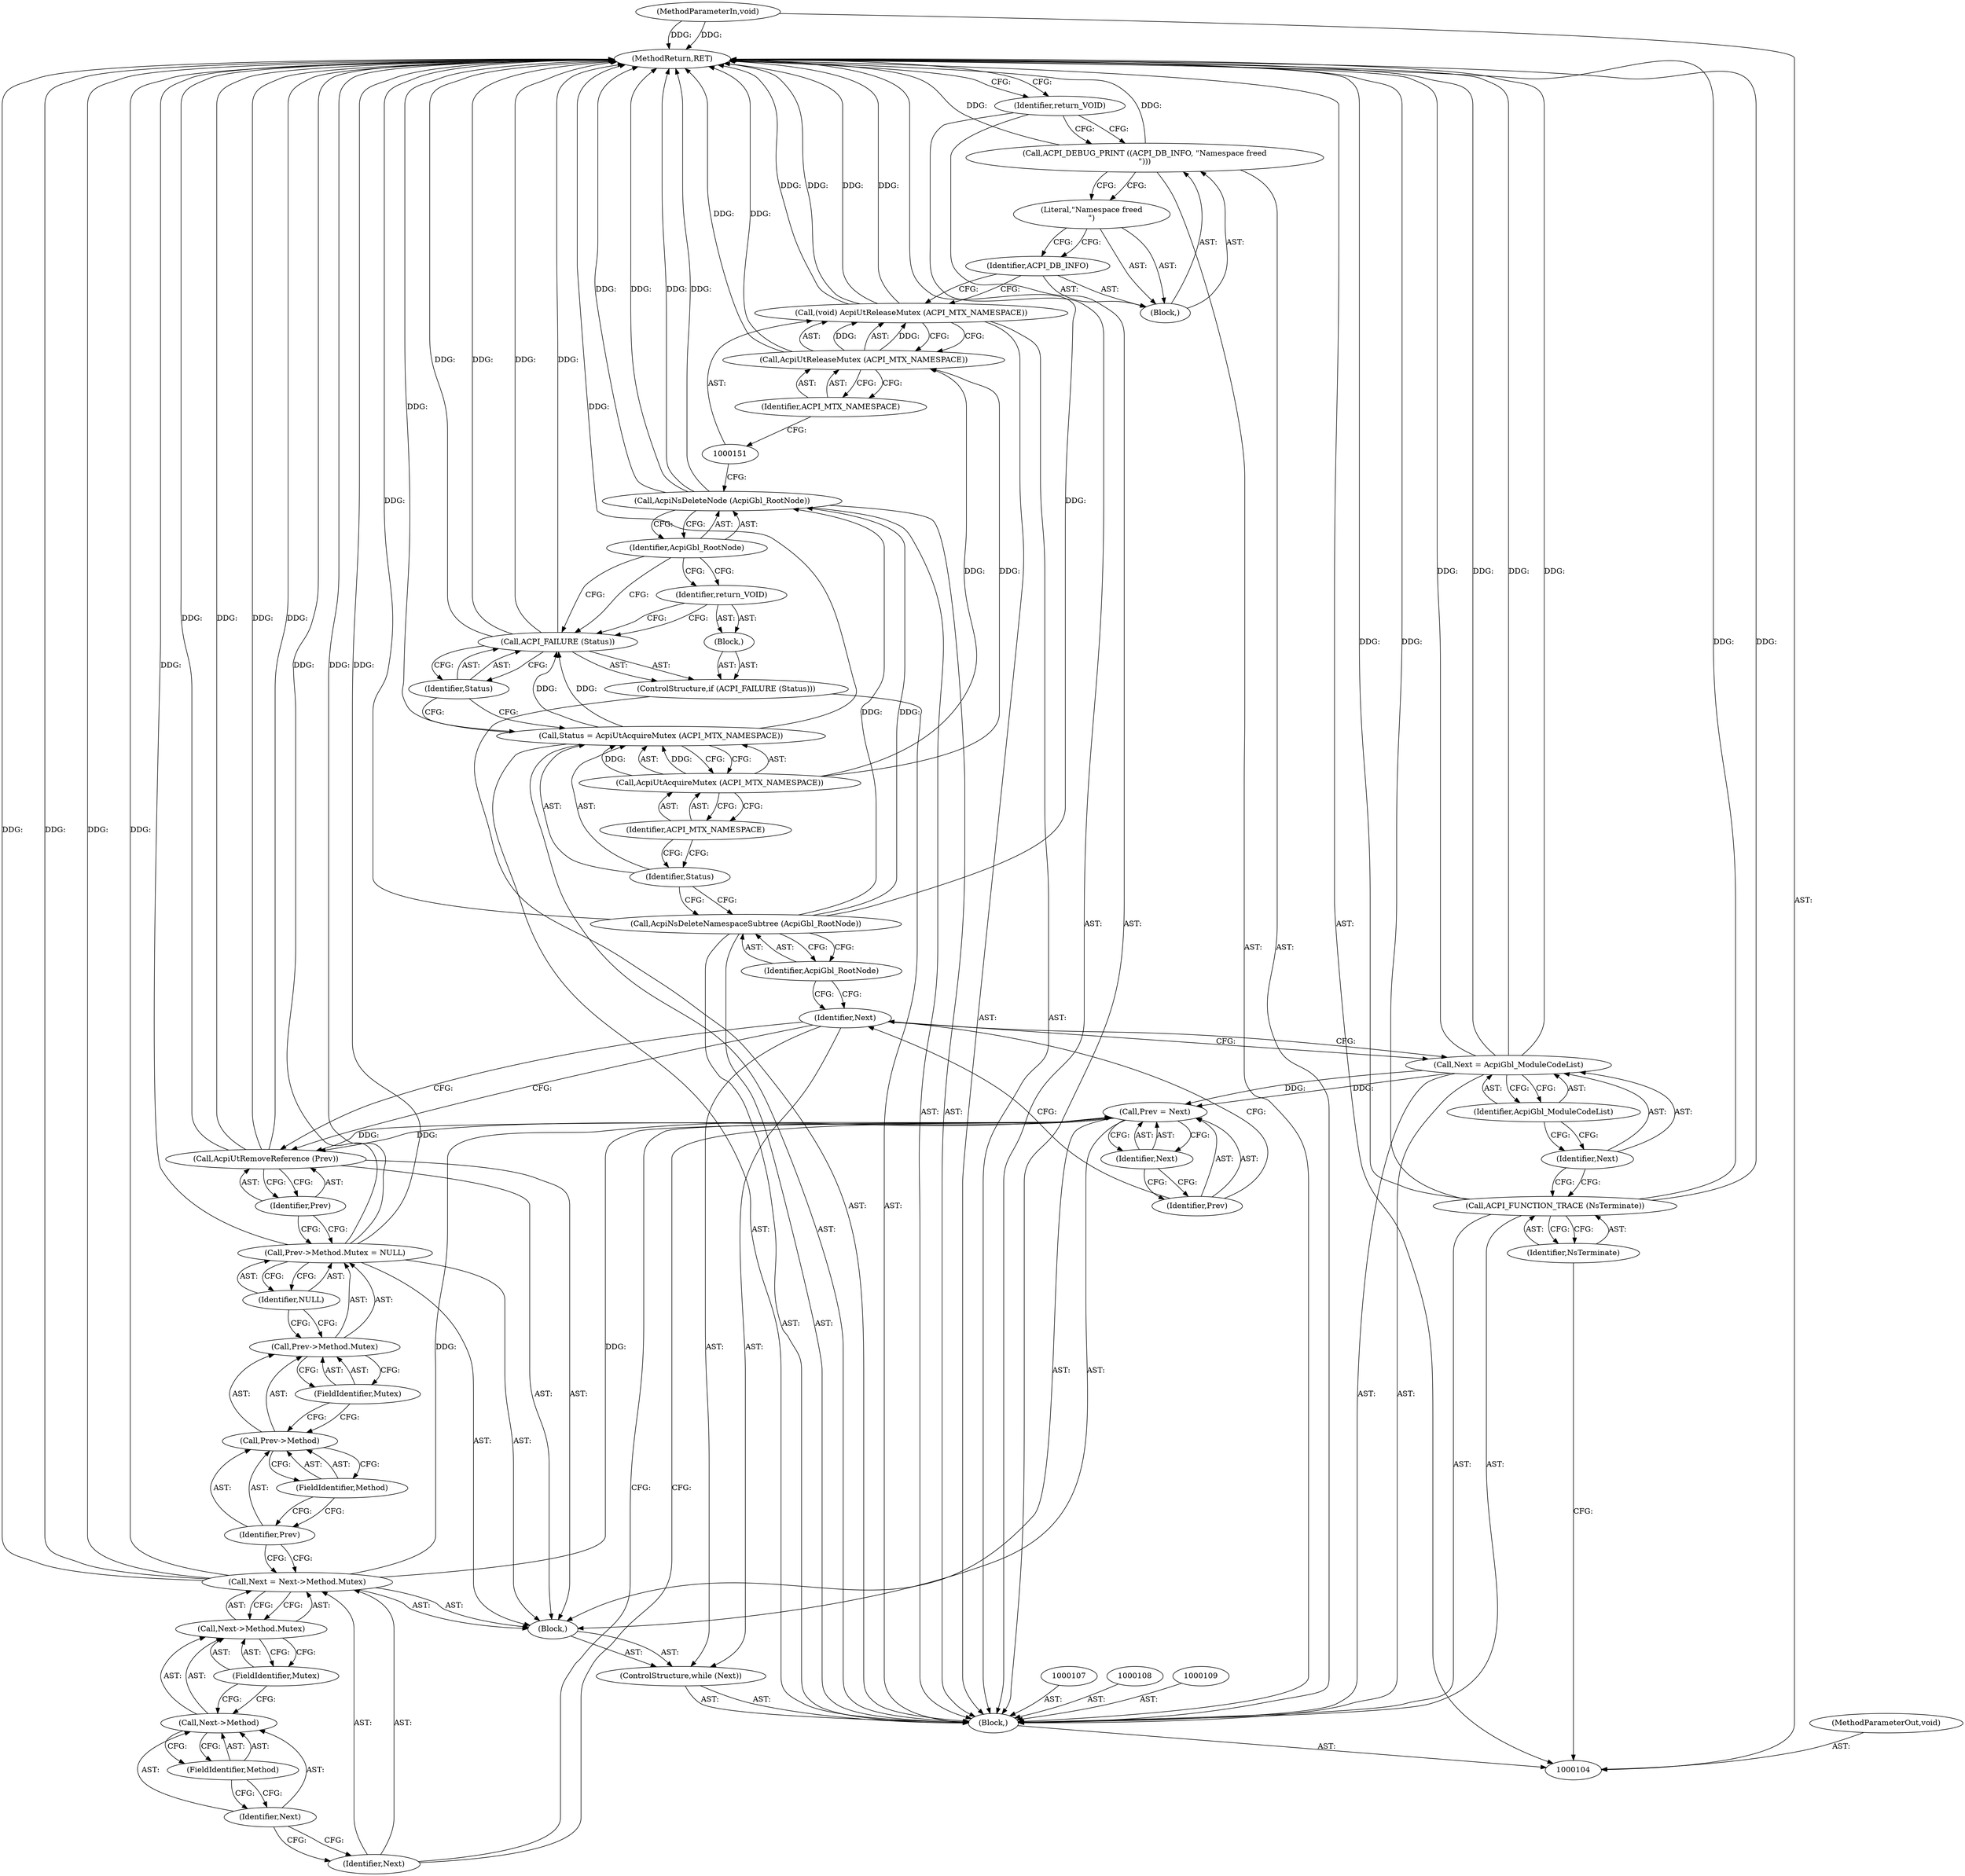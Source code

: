 digraph "0_linux_a23325b2e583556eae88ed3f764e457786bf4df6" {
"1000159" [label="(MethodReturn,RET)"];
"1000114" [label="(Identifier,AcpiGbl_ModuleCodeList)"];
"1000112" [label="(Call,Next = AcpiGbl_ModuleCodeList)"];
"1000113" [label="(Identifier,Next)"];
"1000116" [label="(Identifier,Next)"];
"1000115" [label="(ControlStructure,while (Next))"];
"1000117" [label="(Block,)"];
"1000120" [label="(Identifier,Next)"];
"1000118" [label="(Call,Prev = Next)"];
"1000119" [label="(Identifier,Prev)"];
"1000123" [label="(Call,Next->Method.Mutex)"];
"1000124" [label="(Call,Next->Method)"];
"1000125" [label="(Identifier,Next)"];
"1000126" [label="(FieldIdentifier,Method)"];
"1000127" [label="(FieldIdentifier,Mutex)"];
"1000121" [label="(Call,Next = Next->Method.Mutex)"];
"1000122" [label="(Identifier,Next)"];
"1000132" [label="(FieldIdentifier,Method)"];
"1000133" [label="(FieldIdentifier,Mutex)"];
"1000134" [label="(Identifier,NULL)"];
"1000128" [label="(Call,Prev->Method.Mutex = NULL)"];
"1000129" [label="(Call,Prev->Method.Mutex)"];
"1000130" [label="(Call,Prev->Method)"];
"1000131" [label="(Identifier,Prev)"];
"1000105" [label="(MethodParameterIn,void)"];
"1000219" [label="(MethodParameterOut,void)"];
"1000136" [label="(Identifier,Prev)"];
"1000135" [label="(Call,AcpiUtRemoveReference (Prev))"];
"1000138" [label="(Identifier,AcpiGbl_RootNode)"];
"1000137" [label="(Call,AcpiNsDeleteNamespaceSubtree (AcpiGbl_RootNode))"];
"1000106" [label="(Block,)"];
"1000141" [label="(Call,AcpiUtAcquireMutex (ACPI_MTX_NAMESPACE))"];
"1000142" [label="(Identifier,ACPI_MTX_NAMESPACE)"];
"1000139" [label="(Call,Status = AcpiUtAcquireMutex (ACPI_MTX_NAMESPACE))"];
"1000140" [label="(Identifier,Status)"];
"1000145" [label="(Identifier,Status)"];
"1000143" [label="(ControlStructure,if (ACPI_FAILURE (Status)))"];
"1000144" [label="(Call,ACPI_FAILURE (Status))"];
"1000146" [label="(Block,)"];
"1000147" [label="(Identifier,return_VOID)"];
"1000149" [label="(Identifier,AcpiGbl_RootNode)"];
"1000148" [label="(Call,AcpiNsDeleteNode (AcpiGbl_RootNode))"];
"1000152" [label="(Call,AcpiUtReleaseMutex (ACPI_MTX_NAMESPACE))"];
"1000153" [label="(Identifier,ACPI_MTX_NAMESPACE)"];
"1000150" [label="(Call,(void) AcpiUtReleaseMutex (ACPI_MTX_NAMESPACE))"];
"1000155" [label="(Block,)"];
"1000156" [label="(Identifier,ACPI_DB_INFO)"];
"1000157" [label="(Literal,\"Namespace freed\n\")"];
"1000154" [label="(Call,ACPI_DEBUG_PRINT ((ACPI_DB_INFO, \"Namespace freed\n\")))"];
"1000158" [label="(Identifier,return_VOID)"];
"1000111" [label="(Identifier,NsTerminate)"];
"1000110" [label="(Call,ACPI_FUNCTION_TRACE (NsTerminate))"];
"1000159" -> "1000104"  [label="AST: "];
"1000159" -> "1000158"  [label="CFG: "];
"1000105" -> "1000159"  [label="DDG: "];
"1000112" -> "1000159"  [label="DDG: "];
"1000112" -> "1000159"  [label="DDG: "];
"1000150" -> "1000159"  [label="DDG: "];
"1000150" -> "1000159"  [label="DDG: "];
"1000152" -> "1000159"  [label="DDG: "];
"1000154" -> "1000159"  [label="DDG: "];
"1000110" -> "1000159"  [label="DDG: "];
"1000110" -> "1000159"  [label="DDG: "];
"1000137" -> "1000159"  [label="DDG: "];
"1000121" -> "1000159"  [label="DDG: "];
"1000121" -> "1000159"  [label="DDG: "];
"1000139" -> "1000159"  [label="DDG: "];
"1000128" -> "1000159"  [label="DDG: "];
"1000128" -> "1000159"  [label="DDG: "];
"1000144" -> "1000159"  [label="DDG: "];
"1000144" -> "1000159"  [label="DDG: "];
"1000148" -> "1000159"  [label="DDG: "];
"1000148" -> "1000159"  [label="DDG: "];
"1000135" -> "1000159"  [label="DDG: "];
"1000135" -> "1000159"  [label="DDG: "];
"1000114" -> "1000112"  [label="AST: "];
"1000114" -> "1000113"  [label="CFG: "];
"1000112" -> "1000114"  [label="CFG: "];
"1000112" -> "1000106"  [label="AST: "];
"1000112" -> "1000114"  [label="CFG: "];
"1000113" -> "1000112"  [label="AST: "];
"1000114" -> "1000112"  [label="AST: "];
"1000116" -> "1000112"  [label="CFG: "];
"1000112" -> "1000159"  [label="DDG: "];
"1000112" -> "1000159"  [label="DDG: "];
"1000112" -> "1000118"  [label="DDG: "];
"1000113" -> "1000112"  [label="AST: "];
"1000113" -> "1000110"  [label="CFG: "];
"1000114" -> "1000113"  [label="CFG: "];
"1000116" -> "1000115"  [label="AST: "];
"1000116" -> "1000135"  [label="CFG: "];
"1000116" -> "1000112"  [label="CFG: "];
"1000119" -> "1000116"  [label="CFG: "];
"1000138" -> "1000116"  [label="CFG: "];
"1000115" -> "1000106"  [label="AST: "];
"1000116" -> "1000115"  [label="AST: "];
"1000117" -> "1000115"  [label="AST: "];
"1000117" -> "1000115"  [label="AST: "];
"1000118" -> "1000117"  [label="AST: "];
"1000121" -> "1000117"  [label="AST: "];
"1000128" -> "1000117"  [label="AST: "];
"1000135" -> "1000117"  [label="AST: "];
"1000120" -> "1000118"  [label="AST: "];
"1000120" -> "1000119"  [label="CFG: "];
"1000118" -> "1000120"  [label="CFG: "];
"1000118" -> "1000117"  [label="AST: "];
"1000118" -> "1000120"  [label="CFG: "];
"1000119" -> "1000118"  [label="AST: "];
"1000120" -> "1000118"  [label="AST: "];
"1000122" -> "1000118"  [label="CFG: "];
"1000112" -> "1000118"  [label="DDG: "];
"1000121" -> "1000118"  [label="DDG: "];
"1000118" -> "1000135"  [label="DDG: "];
"1000119" -> "1000118"  [label="AST: "];
"1000119" -> "1000116"  [label="CFG: "];
"1000120" -> "1000119"  [label="CFG: "];
"1000123" -> "1000121"  [label="AST: "];
"1000123" -> "1000127"  [label="CFG: "];
"1000124" -> "1000123"  [label="AST: "];
"1000127" -> "1000123"  [label="AST: "];
"1000121" -> "1000123"  [label="CFG: "];
"1000124" -> "1000123"  [label="AST: "];
"1000124" -> "1000126"  [label="CFG: "];
"1000125" -> "1000124"  [label="AST: "];
"1000126" -> "1000124"  [label="AST: "];
"1000127" -> "1000124"  [label="CFG: "];
"1000125" -> "1000124"  [label="AST: "];
"1000125" -> "1000122"  [label="CFG: "];
"1000126" -> "1000125"  [label="CFG: "];
"1000126" -> "1000124"  [label="AST: "];
"1000126" -> "1000125"  [label="CFG: "];
"1000124" -> "1000126"  [label="CFG: "];
"1000127" -> "1000123"  [label="AST: "];
"1000127" -> "1000124"  [label="CFG: "];
"1000123" -> "1000127"  [label="CFG: "];
"1000121" -> "1000117"  [label="AST: "];
"1000121" -> "1000123"  [label="CFG: "];
"1000122" -> "1000121"  [label="AST: "];
"1000123" -> "1000121"  [label="AST: "];
"1000131" -> "1000121"  [label="CFG: "];
"1000121" -> "1000159"  [label="DDG: "];
"1000121" -> "1000159"  [label="DDG: "];
"1000121" -> "1000118"  [label="DDG: "];
"1000122" -> "1000121"  [label="AST: "];
"1000122" -> "1000118"  [label="CFG: "];
"1000125" -> "1000122"  [label="CFG: "];
"1000132" -> "1000130"  [label="AST: "];
"1000132" -> "1000131"  [label="CFG: "];
"1000130" -> "1000132"  [label="CFG: "];
"1000133" -> "1000129"  [label="AST: "];
"1000133" -> "1000130"  [label="CFG: "];
"1000129" -> "1000133"  [label="CFG: "];
"1000134" -> "1000128"  [label="AST: "];
"1000134" -> "1000129"  [label="CFG: "];
"1000128" -> "1000134"  [label="CFG: "];
"1000128" -> "1000117"  [label="AST: "];
"1000128" -> "1000134"  [label="CFG: "];
"1000129" -> "1000128"  [label="AST: "];
"1000134" -> "1000128"  [label="AST: "];
"1000136" -> "1000128"  [label="CFG: "];
"1000128" -> "1000159"  [label="DDG: "];
"1000128" -> "1000159"  [label="DDG: "];
"1000129" -> "1000128"  [label="AST: "];
"1000129" -> "1000133"  [label="CFG: "];
"1000130" -> "1000129"  [label="AST: "];
"1000133" -> "1000129"  [label="AST: "];
"1000134" -> "1000129"  [label="CFG: "];
"1000130" -> "1000129"  [label="AST: "];
"1000130" -> "1000132"  [label="CFG: "];
"1000131" -> "1000130"  [label="AST: "];
"1000132" -> "1000130"  [label="AST: "];
"1000133" -> "1000130"  [label="CFG: "];
"1000131" -> "1000130"  [label="AST: "];
"1000131" -> "1000121"  [label="CFG: "];
"1000132" -> "1000131"  [label="CFG: "];
"1000105" -> "1000104"  [label="AST: "];
"1000105" -> "1000159"  [label="DDG: "];
"1000219" -> "1000104"  [label="AST: "];
"1000136" -> "1000135"  [label="AST: "];
"1000136" -> "1000128"  [label="CFG: "];
"1000135" -> "1000136"  [label="CFG: "];
"1000135" -> "1000117"  [label="AST: "];
"1000135" -> "1000136"  [label="CFG: "];
"1000136" -> "1000135"  [label="AST: "];
"1000116" -> "1000135"  [label="CFG: "];
"1000135" -> "1000159"  [label="DDG: "];
"1000135" -> "1000159"  [label="DDG: "];
"1000118" -> "1000135"  [label="DDG: "];
"1000138" -> "1000137"  [label="AST: "];
"1000138" -> "1000116"  [label="CFG: "];
"1000137" -> "1000138"  [label="CFG: "];
"1000137" -> "1000106"  [label="AST: "];
"1000137" -> "1000138"  [label="CFG: "];
"1000138" -> "1000137"  [label="AST: "];
"1000140" -> "1000137"  [label="CFG: "];
"1000137" -> "1000159"  [label="DDG: "];
"1000137" -> "1000148"  [label="DDG: "];
"1000106" -> "1000104"  [label="AST: "];
"1000107" -> "1000106"  [label="AST: "];
"1000108" -> "1000106"  [label="AST: "];
"1000109" -> "1000106"  [label="AST: "];
"1000110" -> "1000106"  [label="AST: "];
"1000112" -> "1000106"  [label="AST: "];
"1000115" -> "1000106"  [label="AST: "];
"1000137" -> "1000106"  [label="AST: "];
"1000139" -> "1000106"  [label="AST: "];
"1000143" -> "1000106"  [label="AST: "];
"1000148" -> "1000106"  [label="AST: "];
"1000150" -> "1000106"  [label="AST: "];
"1000154" -> "1000106"  [label="AST: "];
"1000158" -> "1000106"  [label="AST: "];
"1000141" -> "1000139"  [label="AST: "];
"1000141" -> "1000142"  [label="CFG: "];
"1000142" -> "1000141"  [label="AST: "];
"1000139" -> "1000141"  [label="CFG: "];
"1000141" -> "1000139"  [label="DDG: "];
"1000141" -> "1000152"  [label="DDG: "];
"1000142" -> "1000141"  [label="AST: "];
"1000142" -> "1000140"  [label="CFG: "];
"1000141" -> "1000142"  [label="CFG: "];
"1000139" -> "1000106"  [label="AST: "];
"1000139" -> "1000141"  [label="CFG: "];
"1000140" -> "1000139"  [label="AST: "];
"1000141" -> "1000139"  [label="AST: "];
"1000145" -> "1000139"  [label="CFG: "];
"1000139" -> "1000159"  [label="DDG: "];
"1000141" -> "1000139"  [label="DDG: "];
"1000139" -> "1000144"  [label="DDG: "];
"1000140" -> "1000139"  [label="AST: "];
"1000140" -> "1000137"  [label="CFG: "];
"1000142" -> "1000140"  [label="CFG: "];
"1000145" -> "1000144"  [label="AST: "];
"1000145" -> "1000139"  [label="CFG: "];
"1000144" -> "1000145"  [label="CFG: "];
"1000143" -> "1000106"  [label="AST: "];
"1000144" -> "1000143"  [label="AST: "];
"1000146" -> "1000143"  [label="AST: "];
"1000144" -> "1000143"  [label="AST: "];
"1000144" -> "1000145"  [label="CFG: "];
"1000145" -> "1000144"  [label="AST: "];
"1000147" -> "1000144"  [label="CFG: "];
"1000149" -> "1000144"  [label="CFG: "];
"1000144" -> "1000159"  [label="DDG: "];
"1000144" -> "1000159"  [label="DDG: "];
"1000139" -> "1000144"  [label="DDG: "];
"1000146" -> "1000143"  [label="AST: "];
"1000147" -> "1000146"  [label="AST: "];
"1000147" -> "1000146"  [label="AST: "];
"1000147" -> "1000144"  [label="CFG: "];
"1000149" -> "1000147"  [label="CFG: "];
"1000149" -> "1000148"  [label="AST: "];
"1000149" -> "1000147"  [label="CFG: "];
"1000149" -> "1000144"  [label="CFG: "];
"1000148" -> "1000149"  [label="CFG: "];
"1000148" -> "1000106"  [label="AST: "];
"1000148" -> "1000149"  [label="CFG: "];
"1000149" -> "1000148"  [label="AST: "];
"1000151" -> "1000148"  [label="CFG: "];
"1000148" -> "1000159"  [label="DDG: "];
"1000148" -> "1000159"  [label="DDG: "];
"1000137" -> "1000148"  [label="DDG: "];
"1000152" -> "1000150"  [label="AST: "];
"1000152" -> "1000153"  [label="CFG: "];
"1000153" -> "1000152"  [label="AST: "];
"1000150" -> "1000152"  [label="CFG: "];
"1000152" -> "1000159"  [label="DDG: "];
"1000152" -> "1000150"  [label="DDG: "];
"1000141" -> "1000152"  [label="DDG: "];
"1000153" -> "1000152"  [label="AST: "];
"1000153" -> "1000151"  [label="CFG: "];
"1000152" -> "1000153"  [label="CFG: "];
"1000150" -> "1000106"  [label="AST: "];
"1000150" -> "1000152"  [label="CFG: "];
"1000151" -> "1000150"  [label="AST: "];
"1000152" -> "1000150"  [label="AST: "];
"1000156" -> "1000150"  [label="CFG: "];
"1000150" -> "1000159"  [label="DDG: "];
"1000150" -> "1000159"  [label="DDG: "];
"1000152" -> "1000150"  [label="DDG: "];
"1000155" -> "1000154"  [label="AST: "];
"1000156" -> "1000155"  [label="AST: "];
"1000157" -> "1000155"  [label="AST: "];
"1000156" -> "1000155"  [label="AST: "];
"1000156" -> "1000150"  [label="CFG: "];
"1000157" -> "1000156"  [label="CFG: "];
"1000157" -> "1000155"  [label="AST: "];
"1000157" -> "1000156"  [label="CFG: "];
"1000154" -> "1000157"  [label="CFG: "];
"1000154" -> "1000106"  [label="AST: "];
"1000154" -> "1000157"  [label="CFG: "];
"1000155" -> "1000154"  [label="AST: "];
"1000158" -> "1000154"  [label="CFG: "];
"1000154" -> "1000159"  [label="DDG: "];
"1000158" -> "1000106"  [label="AST: "];
"1000158" -> "1000154"  [label="CFG: "];
"1000159" -> "1000158"  [label="CFG: "];
"1000111" -> "1000110"  [label="AST: "];
"1000111" -> "1000104"  [label="CFG: "];
"1000110" -> "1000111"  [label="CFG: "];
"1000110" -> "1000106"  [label="AST: "];
"1000110" -> "1000111"  [label="CFG: "];
"1000111" -> "1000110"  [label="AST: "];
"1000113" -> "1000110"  [label="CFG: "];
"1000110" -> "1000159"  [label="DDG: "];
"1000110" -> "1000159"  [label="DDG: "];
}
